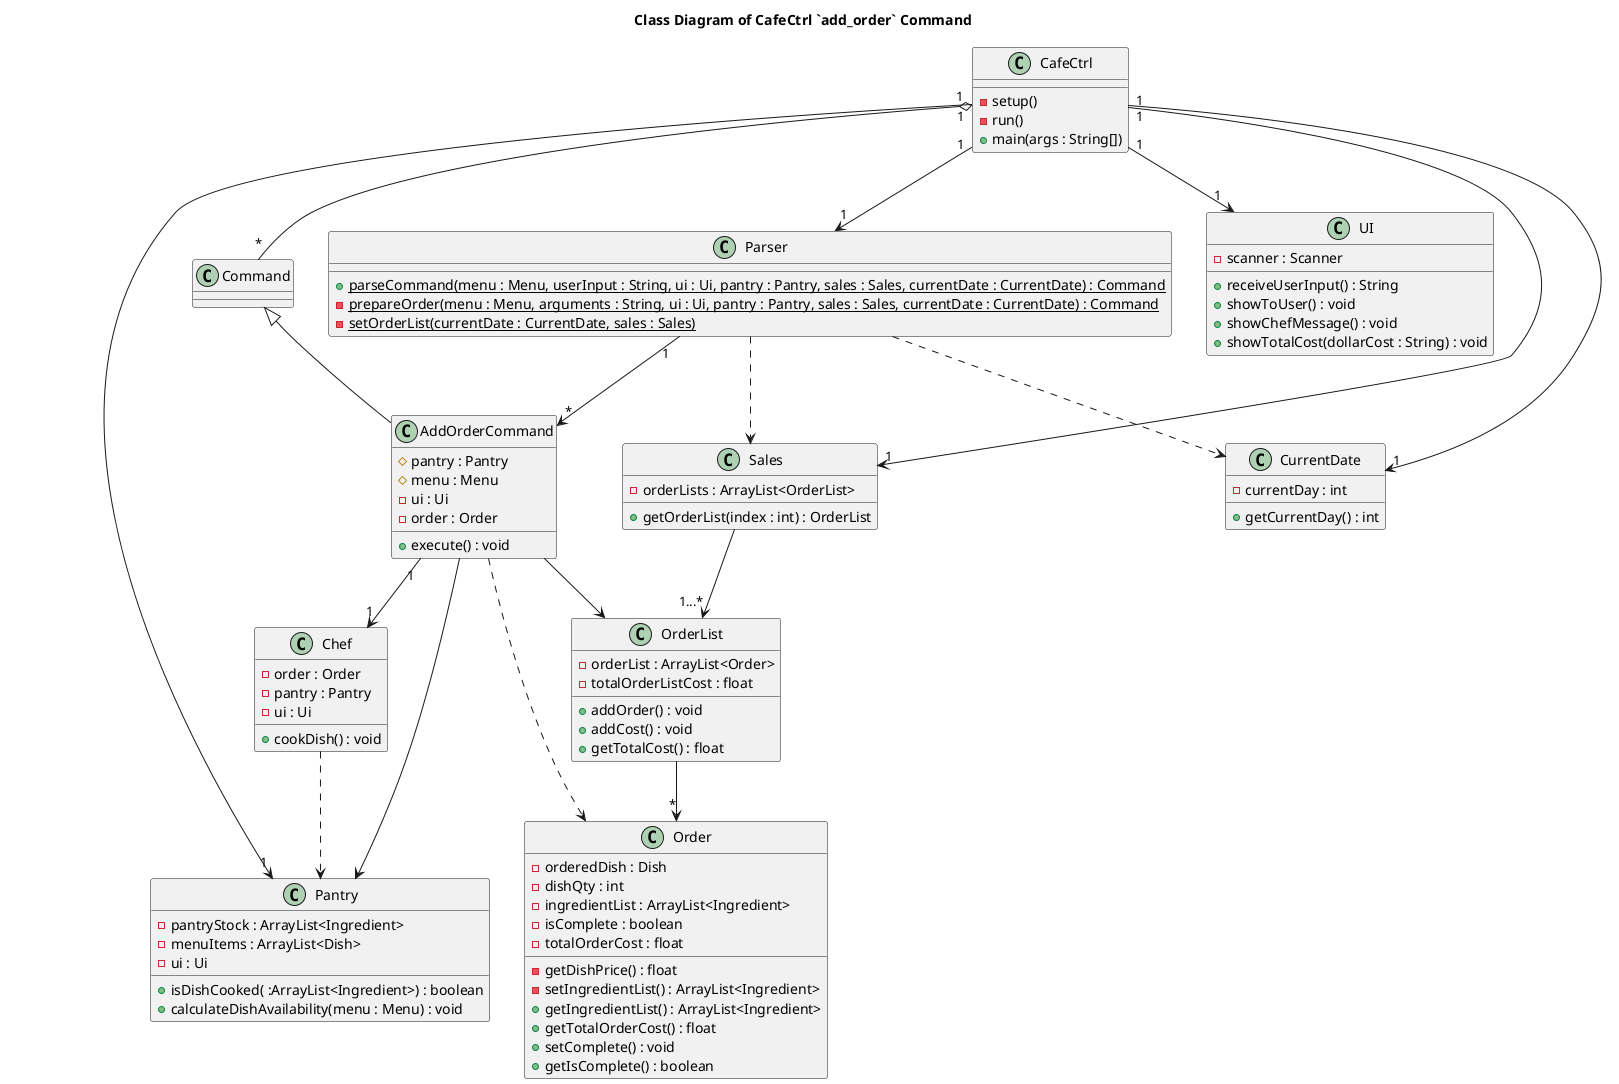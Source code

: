 @startuml
'https://plantuml.com/class-diagram

title Class Diagram of CafeCtrl `add_order` Command

CafeCtrl "1" --> "1" UI
CafeCtrl "1" --> "1" Parser
CafeCtrl "1" --> "1" Sales
CafeCtrl "1" --> "1" Pantry
CafeCtrl "1" --> "1" CurrentDate
CafeCtrl "1" o-- "*" Command

Command <|- AddOrderCommand
Parser "1" --> "*" AddOrderCommand
Parser ..> CurrentDate
Parser ..> Sales
AddOrderCommand --> OrderList
AddOrderCommand "1" --> "1" Chef
AddOrderCommand --> Pantry
AddOrderCommand ..> Order
OrderList --> "*" Order
Sales --> "1...*" OrderList
Chef ..> Pantry

class CafeCtrl {
- setup()
- run()
+ main(args : String[])
}

class Command {

}

class UI {
- scanner : Scanner
+ receiveUserInput() : String
+ showToUser() : void
+ showChefMessage() : void
+ showTotalCost(dollarCost : String) : void
}

class AddOrderCommand {
# pantry : Pantry
# menu : Menu
- ui : Ui
- order : Order
+ execute() : void
}

class Parser {
{static} + parseCommand(menu : Menu, userInput : String, ui : Ui, pantry : Pantry, sales : Sales, currentDate : CurrentDate) : Command
{static} - prepareOrder(menu : Menu, arguments : String, ui : Ui, pantry : Pantry, sales : Sales, currentDate : CurrentDate) : Command
{static} - setOrderList(currentDate : CurrentDate, sales : Sales)
}

class OrderList {
- orderList : ArrayList<Order>
- totalOrderListCost : float
+ addOrder() : void
+ addCost() : void
+ getTotalCost() : float
}

class Order {
- orderedDish : Dish
- dishQty : int
- ingredientList : ArrayList<Ingredient>
- isComplete : boolean
- totalOrderCost : float
- getDishPrice() : float
- setIngredientList() : ArrayList<Ingredient>
+ getIngredientList() : ArrayList<Ingredient>
+ getTotalOrderCost() : float
+ setComplete() : void
+ getIsComplete() : boolean
}

class Chef {
- order : Order
- pantry : Pantry
- ui : Ui
+ cookDish() : void
}

class Pantry {
- pantryStock : ArrayList<Ingredient>
- menuItems : ArrayList<Dish>
- ui : Ui
+ isDishCooked( :ArrayList<Ingredient>) : boolean
+ calculateDishAvailability(menu : Menu) : void
}

class Sales {
- orderLists : ArrayList<OrderList>
+ getOrderList(index : int) : OrderList
}

class CurrentDate {
- currentDay : int
+ getCurrentDay() : int
}

@enduml